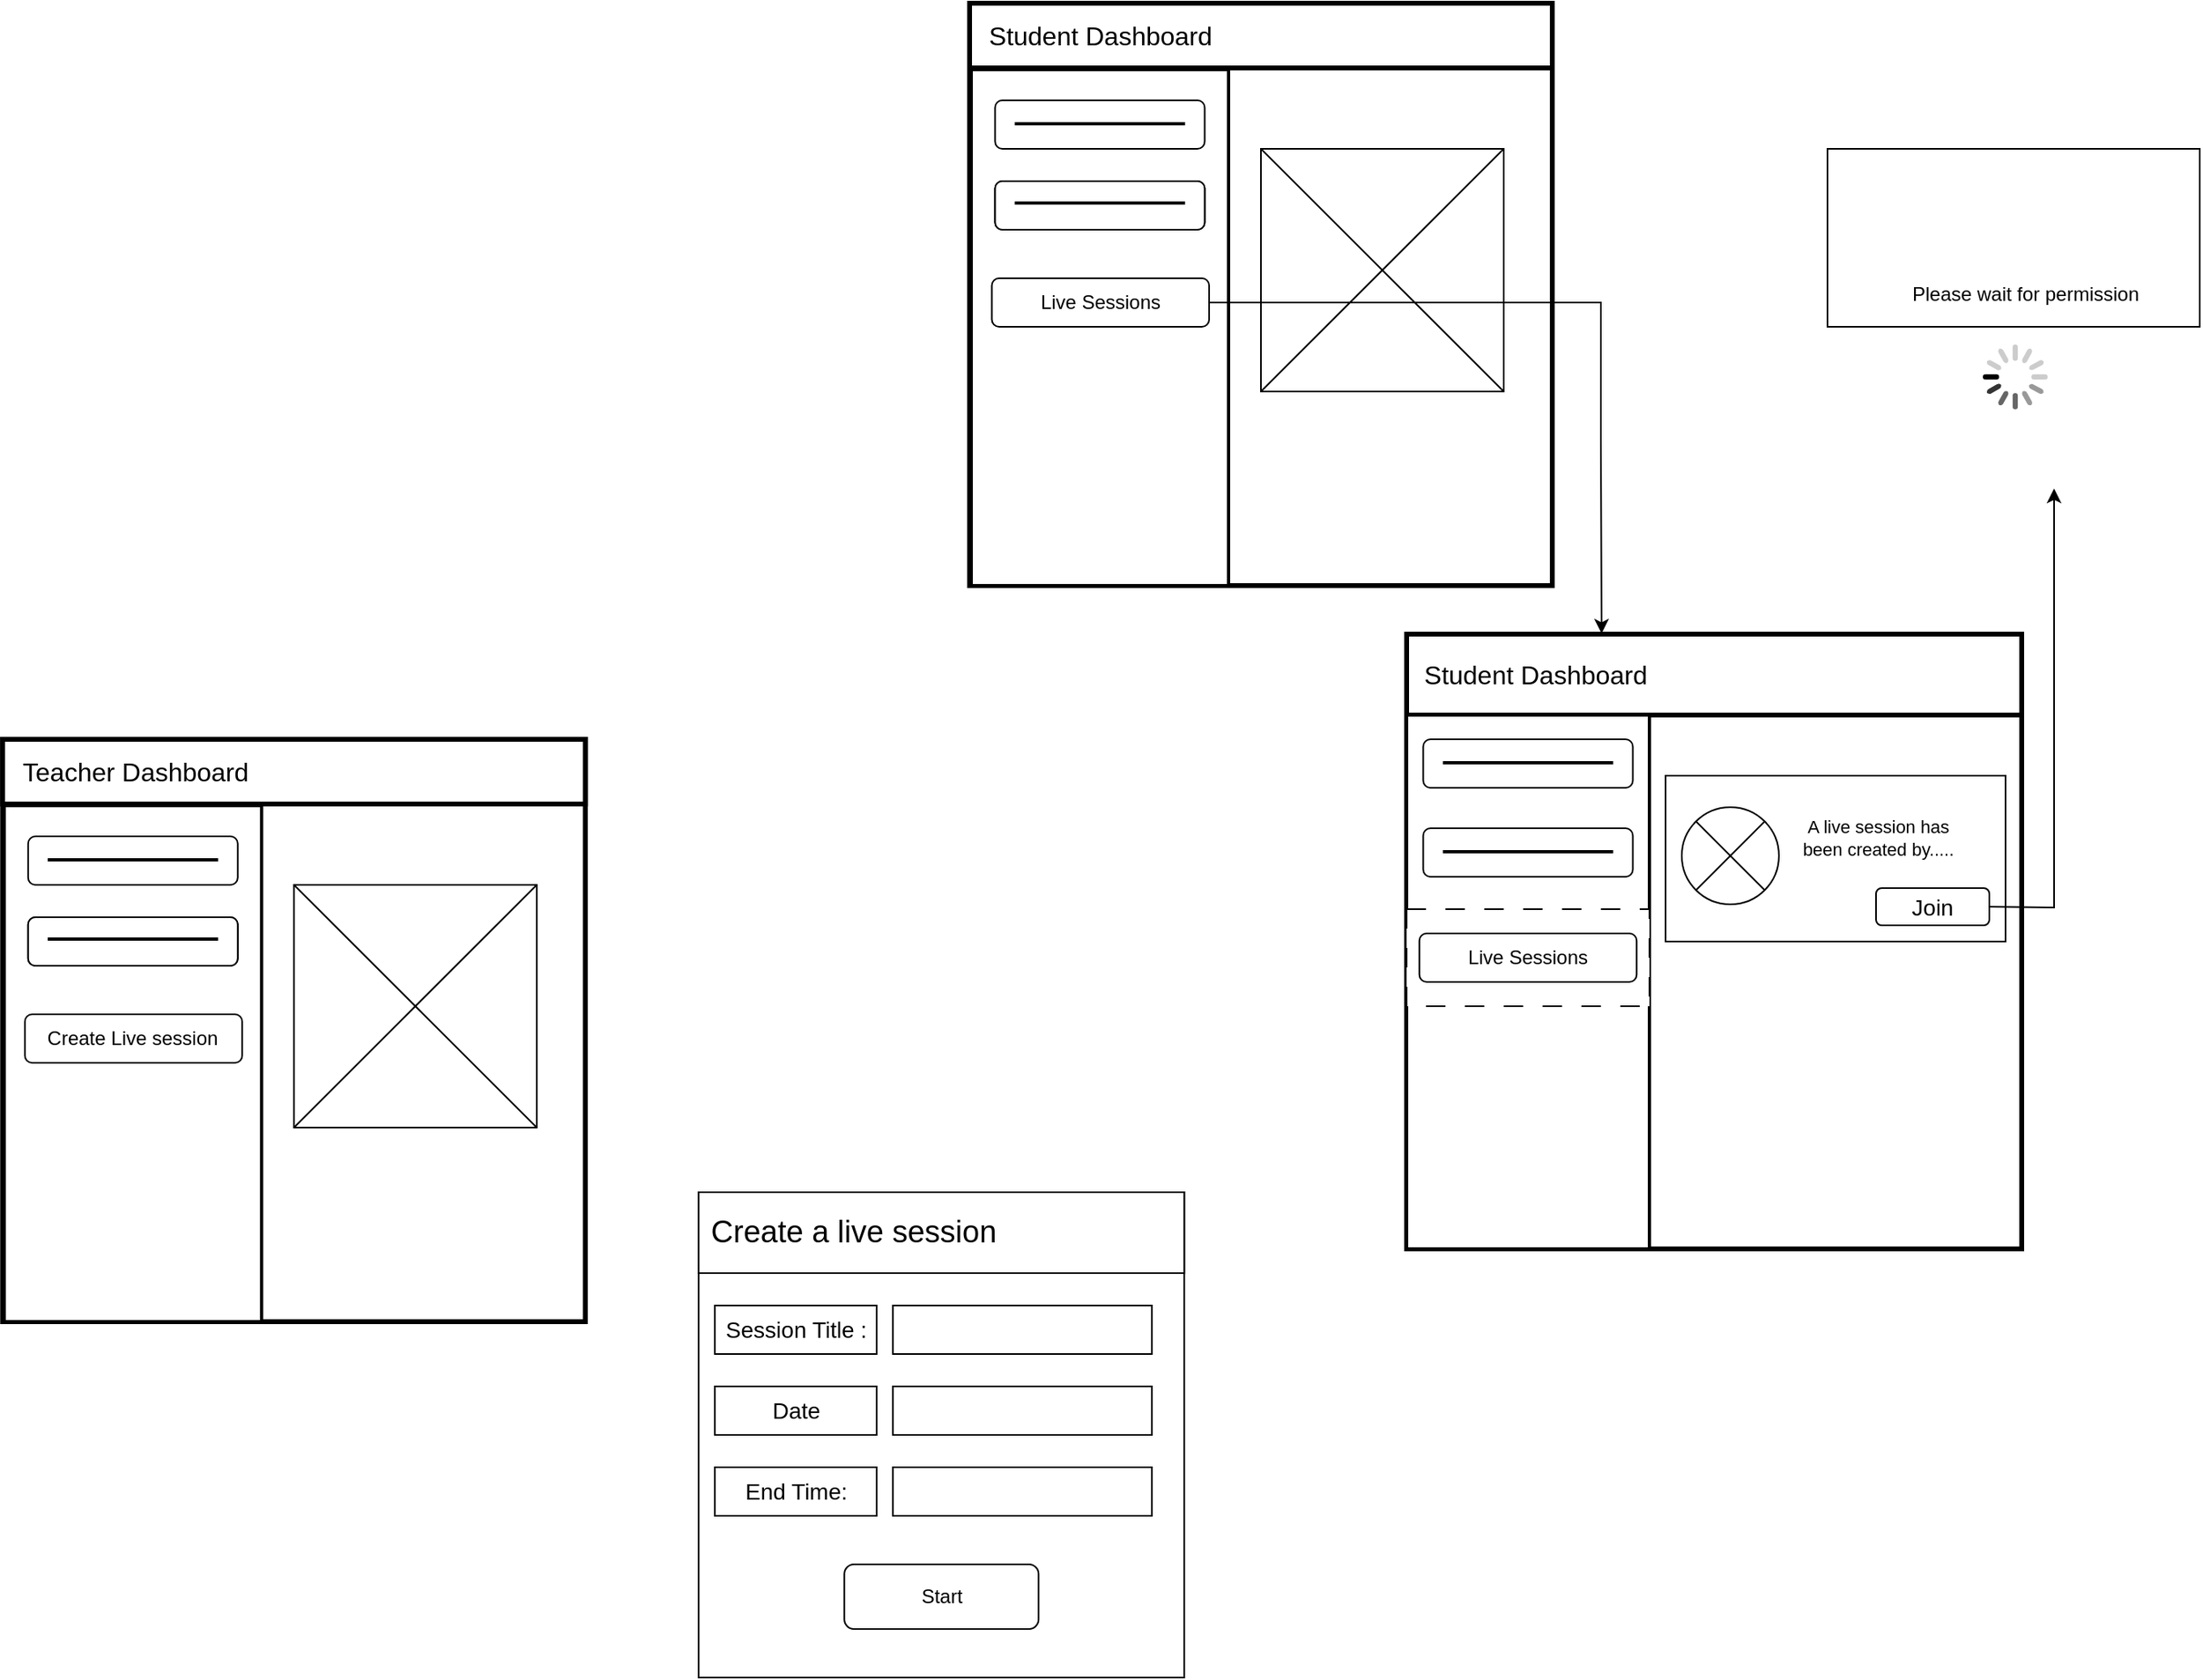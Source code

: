 <mxfile version="22.0.0" type="device">
  <diagram name="Page-1" id="KZKv4k9OIIPsmqjXzJB-">
    <mxGraphModel dx="3428" dy="1016" grid="1" gridSize="10" guides="1" tooltips="1" connect="1" arrows="1" fold="1" page="1" pageScale="1" pageWidth="850" pageHeight="1100" math="0" shadow="0">
      <root>
        <mxCell id="0" />
        <mxCell id="1" parent="0" />
        <mxCell id="1v6yd805NNm5kGZfxwTU-30" value="" style="whiteSpace=wrap;html=1;aspect=fixed;strokeWidth=3;" parent="1" vertex="1">
          <mxGeometry x="-840" y="370" width="360" height="360" as="geometry" />
        </mxCell>
        <mxCell id="1v6yd805NNm5kGZfxwTU-31" value="&amp;nbsp; &amp;nbsp;&lt;font style=&quot;font-size: 16px;&quot;&gt;Student Dashboard&lt;/font&gt;" style="rounded=0;whiteSpace=wrap;html=1;strokeWidth=3;align=left;" parent="1" vertex="1">
          <mxGeometry x="-840" y="370" width="360" height="40" as="geometry" />
        </mxCell>
        <mxCell id="1v6yd805NNm5kGZfxwTU-32" value="" style="rounded=0;whiteSpace=wrap;html=1;strokeWidth=2;" parent="1" vertex="1">
          <mxGeometry x="-839" y="411" width="159" height="319" as="geometry" />
        </mxCell>
        <mxCell id="1v6yd805NNm5kGZfxwTU-33" value="" style="rounded=1;whiteSpace=wrap;html=1;" parent="1" vertex="1">
          <mxGeometry x="-824.25" y="430" width="129.5" height="30" as="geometry" />
        </mxCell>
        <mxCell id="1v6yd805NNm5kGZfxwTU-34" value="" style="rounded=1;whiteSpace=wrap;html=1;" parent="1" vertex="1">
          <mxGeometry x="-824.25" y="480" width="129.5" height="30" as="geometry" />
        </mxCell>
        <mxCell id="1v6yd805NNm5kGZfxwTU-35" value="Live Sessions" style="rounded=1;whiteSpace=wrap;html=1;" parent="1" vertex="1">
          <mxGeometry x="-826.25" y="540" width="134.25" height="30" as="geometry" />
        </mxCell>
        <mxCell id="1v6yd805NNm5kGZfxwTU-36" value="" style="rounded=0;whiteSpace=wrap;html=1;" parent="1" vertex="1">
          <mxGeometry x="-811.62" y="444" width="104.25" height="1" as="geometry" />
        </mxCell>
        <mxCell id="1v6yd805NNm5kGZfxwTU-37" value="" style="rounded=0;whiteSpace=wrap;html=1;" parent="1" vertex="1">
          <mxGeometry x="-811.62" y="494" width="104.25" height="1" as="geometry" />
        </mxCell>
        <mxCell id="1v6yd805NNm5kGZfxwTU-38" value="" style="rounded=1;whiteSpace=wrap;html=1;" parent="1" vertex="1">
          <mxGeometry x="-824.25" y="480" width="129.5" height="30" as="geometry" />
        </mxCell>
        <mxCell id="1v6yd805NNm5kGZfxwTU-39" value="" style="rounded=0;whiteSpace=wrap;html=1;" parent="1" vertex="1">
          <mxGeometry x="-811.63" y="493" width="104.25" height="1" as="geometry" />
        </mxCell>
        <mxCell id="1v6yd805NNm5kGZfxwTU-40" value="" style="whiteSpace=wrap;html=1;aspect=fixed;" parent="1" vertex="1">
          <mxGeometry x="-660" y="460" width="150" height="150" as="geometry" />
        </mxCell>
        <mxCell id="1v6yd805NNm5kGZfxwTU-41" value="" style="endArrow=none;html=1;rounded=0;entryX=1;entryY=0;entryDx=0;entryDy=0;exitX=0;exitY=1;exitDx=0;exitDy=0;" parent="1" source="1v6yd805NNm5kGZfxwTU-40" target="1v6yd805NNm5kGZfxwTU-40" edge="1">
          <mxGeometry width="50" height="50" relative="1" as="geometry">
            <mxPoint x="-650" y="550" as="sourcePoint" />
            <mxPoint x="-600" y="500" as="targetPoint" />
          </mxGeometry>
        </mxCell>
        <mxCell id="1v6yd805NNm5kGZfxwTU-42" value="" style="endArrow=none;html=1;rounded=0;entryX=0;entryY=0;entryDx=0;entryDy=0;exitX=1;exitY=1;exitDx=0;exitDy=0;" parent="1" source="1v6yd805NNm5kGZfxwTU-40" target="1v6yd805NNm5kGZfxwTU-40" edge="1">
          <mxGeometry width="50" height="50" relative="1" as="geometry">
            <mxPoint x="-650" y="550" as="sourcePoint" />
            <mxPoint x="-600" y="500" as="targetPoint" />
          </mxGeometry>
        </mxCell>
        <mxCell id="1v6yd805NNm5kGZfxwTU-43" value="" style="endArrow=classic;html=1;rounded=0;exitX=1;exitY=0.5;exitDx=0;exitDy=0;entryX=0.317;entryY=-0.007;entryDx=0;entryDy=0;entryPerimeter=0;" parent="1" source="1v6yd805NNm5kGZfxwTU-35" target="1v6yd805NNm5kGZfxwTU-45" edge="1">
          <mxGeometry width="50" height="50" relative="1" as="geometry">
            <mxPoint x="-460" y="580" as="sourcePoint" />
            <mxPoint x="-450" y="750" as="targetPoint" />
            <Array as="points">
              <mxPoint x="-450" y="555" />
              <mxPoint x="-450" y="640" />
            </Array>
          </mxGeometry>
        </mxCell>
        <mxCell id="1v6yd805NNm5kGZfxwTU-44" value="" style="whiteSpace=wrap;html=1;aspect=fixed;strokeWidth=3;" parent="1" vertex="1">
          <mxGeometry x="-570" y="760" width="380" height="380" as="geometry" />
        </mxCell>
        <mxCell id="1v6yd805NNm5kGZfxwTU-45" value="&lt;font style=&quot;font-size: 16px;&quot;&gt;&amp;nbsp; Student Dashboard&lt;/font&gt;" style="rounded=0;whiteSpace=wrap;html=1;strokeWidth=3;align=left;" parent="1" vertex="1">
          <mxGeometry x="-570" y="760" width="380" height="50" as="geometry" />
        </mxCell>
        <mxCell id="1v6yd805NNm5kGZfxwTU-61" value="" style="rounded=0;whiteSpace=wrap;html=1;strokeWidth=2;" parent="1" vertex="1">
          <mxGeometry x="-570" y="810" width="150" height="330" as="geometry" />
        </mxCell>
        <mxCell id="1v6yd805NNm5kGZfxwTU-62" value="" style="rounded=1;whiteSpace=wrap;html=1;" parent="1" vertex="1">
          <mxGeometry x="-559.75" y="825" width="129.5" height="30" as="geometry" />
        </mxCell>
        <mxCell id="1v6yd805NNm5kGZfxwTU-63" value="" style="rounded=0;whiteSpace=wrap;html=1;" parent="1" vertex="1">
          <mxGeometry x="-547.12" y="839" width="104.25" height="1" as="geometry" />
        </mxCell>
        <mxCell id="1v6yd805NNm5kGZfxwTU-64" value="" style="rounded=1;whiteSpace=wrap;html=1;" parent="1" vertex="1">
          <mxGeometry x="-559.75" y="880" width="129.5" height="30" as="geometry" />
        </mxCell>
        <mxCell id="1v6yd805NNm5kGZfxwTU-65" value="" style="rounded=0;whiteSpace=wrap;html=1;" parent="1" vertex="1">
          <mxGeometry x="-547.12" y="894" width="104.25" height="1" as="geometry" />
        </mxCell>
        <mxCell id="1v6yd805NNm5kGZfxwTU-67" value="" style="rounded=0;whiteSpace=wrap;html=1;dashed=1;dashPattern=12 12;" parent="1" vertex="1">
          <mxGeometry x="-570" y="930" width="150" height="60" as="geometry" />
        </mxCell>
        <mxCell id="1v6yd805NNm5kGZfxwTU-66" value="Live Sessions" style="rounded=1;whiteSpace=wrap;html=1;" parent="1" vertex="1">
          <mxGeometry x="-562.13" y="945" width="134.25" height="30" as="geometry" />
        </mxCell>
        <mxCell id="1v6yd805NNm5kGZfxwTU-69" value="" style="rounded=0;whiteSpace=wrap;html=1;" parent="1" vertex="1">
          <mxGeometry x="-410" y="847.5" width="210" height="102.5" as="geometry" />
        </mxCell>
        <mxCell id="1v6yd805NNm5kGZfxwTU-70" value="A live session has been created by....." style="text;html=1;strokeColor=none;fillColor=none;align=center;verticalAlign=middle;whiteSpace=wrap;rounded=0;fontSize=11;" parent="1" vertex="1">
          <mxGeometry x="-331" y="862" width="105" height="48" as="geometry" />
        </mxCell>
        <mxCell id="1v6yd805NNm5kGZfxwTU-72" value="" style="ellipse;whiteSpace=wrap;html=1;aspect=fixed;" parent="1" vertex="1">
          <mxGeometry x="-400" y="867" width="60" height="60" as="geometry" />
        </mxCell>
        <mxCell id="1v6yd805NNm5kGZfxwTU-73" value="" style="endArrow=none;html=1;rounded=0;entryX=1;entryY=0;entryDx=0;entryDy=0;exitX=0;exitY=1;exitDx=0;exitDy=0;" parent="1" source="1v6yd805NNm5kGZfxwTU-72" target="1v6yd805NNm5kGZfxwTU-72" edge="1">
          <mxGeometry width="50" height="50" relative="1" as="geometry">
            <mxPoint x="-610" y="932" as="sourcePoint" />
            <mxPoint x="-560" y="882" as="targetPoint" />
          </mxGeometry>
        </mxCell>
        <mxCell id="1v6yd805NNm5kGZfxwTU-74" value="" style="endArrow=none;html=1;rounded=0;entryX=0;entryY=0;entryDx=0;entryDy=0;exitX=1;exitY=1;exitDx=0;exitDy=0;" parent="1" source="1v6yd805NNm5kGZfxwTU-72" target="1v6yd805NNm5kGZfxwTU-72" edge="1">
          <mxGeometry width="50" height="50" relative="1" as="geometry">
            <mxPoint x="-610" y="932" as="sourcePoint" />
            <mxPoint x="-560" y="882" as="targetPoint" />
          </mxGeometry>
        </mxCell>
        <mxCell id="1v6yd805NNm5kGZfxwTU-75" value="&lt;font style=&quot;font-size: 14px;&quot;&gt;Join&lt;/font&gt;" style="rounded=1;whiteSpace=wrap;html=1;" parent="1" vertex="1">
          <mxGeometry x="-280" y="917" width="70" height="23" as="geometry" />
        </mxCell>
        <mxCell id="1v6yd805NNm5kGZfxwTU-105" value="" style="endArrow=classic;html=1;rounded=0;exitX=1;exitY=0.5;exitDx=0;exitDy=0;" parent="1" source="1v6yd805NNm5kGZfxwTU-75" edge="1">
          <mxGeometry width="50" height="50" relative="1" as="geometry">
            <mxPoint x="-380" y="780" as="sourcePoint" />
            <mxPoint x="-170" y="670" as="targetPoint" />
            <Array as="points">
              <mxPoint x="-170" y="929" />
            </Array>
          </mxGeometry>
        </mxCell>
        <mxCell id="1v6yd805NNm5kGZfxwTU-106" value="" style="rounded=0;whiteSpace=wrap;html=1;" parent="1" vertex="1">
          <mxGeometry x="-310" y="460" width="230" height="110" as="geometry" />
        </mxCell>
        <mxCell id="1v6yd805NNm5kGZfxwTU-107" value="" style="html=1;verticalLabelPosition=bottom;labelBackgroundColor=#ffffff;verticalAlign=top;shadow=0;dashed=0;strokeWidth=2;shape=mxgraph.ios7.misc.loading_circle;" parent="1" vertex="1">
          <mxGeometry x="-214" y="581" width="40" height="40" as="geometry" />
        </mxCell>
        <mxCell id="1v6yd805NNm5kGZfxwTU-108" value="Please wait for permission" style="text;html=1;strokeColor=none;fillColor=none;align=center;verticalAlign=middle;whiteSpace=wrap;rounded=0;" parent="1" vertex="1">
          <mxGeometry x="-275" y="535" width="175" height="30" as="geometry" />
        </mxCell>
        <mxCell id="ahqFP6FvDFRgQjZvx1j--1" value="" style="whiteSpace=wrap;html=1;aspect=fixed;strokeWidth=3;" vertex="1" parent="1">
          <mxGeometry x="-1437.37" y="825" width="360" height="360" as="geometry" />
        </mxCell>
        <mxCell id="ahqFP6FvDFRgQjZvx1j--2" value="&amp;nbsp; &amp;nbsp;&lt;font style=&quot;font-size: 16px;&quot;&gt;Teacher&lt;/font&gt;&lt;font style=&quot;font-size: 16px;&quot;&gt;&amp;nbsp;Dashboard&lt;/font&gt;" style="rounded=0;whiteSpace=wrap;html=1;strokeWidth=3;align=left;" vertex="1" parent="1">
          <mxGeometry x="-1437.37" y="825" width="360" height="40" as="geometry" />
        </mxCell>
        <mxCell id="ahqFP6FvDFRgQjZvx1j--3" value="" style="rounded=0;whiteSpace=wrap;html=1;strokeWidth=2;" vertex="1" parent="1">
          <mxGeometry x="-1436.37" y="866" width="159" height="319" as="geometry" />
        </mxCell>
        <mxCell id="ahqFP6FvDFRgQjZvx1j--4" value="" style="rounded=1;whiteSpace=wrap;html=1;" vertex="1" parent="1">
          <mxGeometry x="-1421.62" y="885" width="129.5" height="30" as="geometry" />
        </mxCell>
        <mxCell id="ahqFP6FvDFRgQjZvx1j--5" value="" style="rounded=1;whiteSpace=wrap;html=1;" vertex="1" parent="1">
          <mxGeometry x="-1421.62" y="935" width="129.5" height="30" as="geometry" />
        </mxCell>
        <mxCell id="ahqFP6FvDFRgQjZvx1j--6" value="Create Live session" style="rounded=1;whiteSpace=wrap;html=1;" vertex="1" parent="1">
          <mxGeometry x="-1423.62" y="995" width="134.25" height="30" as="geometry" />
        </mxCell>
        <mxCell id="ahqFP6FvDFRgQjZvx1j--7" value="" style="rounded=0;whiteSpace=wrap;html=1;" vertex="1" parent="1">
          <mxGeometry x="-1408.99" y="899" width="104.25" height="1" as="geometry" />
        </mxCell>
        <mxCell id="ahqFP6FvDFRgQjZvx1j--8" value="" style="rounded=0;whiteSpace=wrap;html=1;" vertex="1" parent="1">
          <mxGeometry x="-1408.99" y="949" width="104.25" height="1" as="geometry" />
        </mxCell>
        <mxCell id="ahqFP6FvDFRgQjZvx1j--9" value="" style="rounded=1;whiteSpace=wrap;html=1;" vertex="1" parent="1">
          <mxGeometry x="-1421.62" y="935" width="129.5" height="30" as="geometry" />
        </mxCell>
        <mxCell id="ahqFP6FvDFRgQjZvx1j--10" value="" style="rounded=0;whiteSpace=wrap;html=1;" vertex="1" parent="1">
          <mxGeometry x="-1409" y="948" width="104.25" height="1" as="geometry" />
        </mxCell>
        <mxCell id="ahqFP6FvDFRgQjZvx1j--11" value="" style="whiteSpace=wrap;html=1;aspect=fixed;" vertex="1" parent="1">
          <mxGeometry x="-1257.37" y="915" width="150" height="150" as="geometry" />
        </mxCell>
        <mxCell id="ahqFP6FvDFRgQjZvx1j--12" value="" style="endArrow=none;html=1;rounded=0;entryX=1;entryY=0;entryDx=0;entryDy=0;exitX=0;exitY=1;exitDx=0;exitDy=0;" edge="1" parent="1" source="ahqFP6FvDFRgQjZvx1j--11" target="ahqFP6FvDFRgQjZvx1j--11">
          <mxGeometry width="50" height="50" relative="1" as="geometry">
            <mxPoint x="-1247.37" y="1005" as="sourcePoint" />
            <mxPoint x="-1197.37" y="955" as="targetPoint" />
          </mxGeometry>
        </mxCell>
        <mxCell id="ahqFP6FvDFRgQjZvx1j--13" value="" style="endArrow=none;html=1;rounded=0;entryX=0;entryY=0;entryDx=0;entryDy=0;exitX=1;exitY=1;exitDx=0;exitDy=0;" edge="1" parent="1" source="ahqFP6FvDFRgQjZvx1j--11" target="ahqFP6FvDFRgQjZvx1j--11">
          <mxGeometry width="50" height="50" relative="1" as="geometry">
            <mxPoint x="-1247.37" y="1005" as="sourcePoint" />
            <mxPoint x="-1197.37" y="955" as="targetPoint" />
          </mxGeometry>
        </mxCell>
        <mxCell id="ahqFP6FvDFRgQjZvx1j--14" value="" style="whiteSpace=wrap;html=1;aspect=fixed;" vertex="1" parent="1">
          <mxGeometry x="-1007.37" y="1105" width="300" height="300" as="geometry" />
        </mxCell>
        <mxCell id="ahqFP6FvDFRgQjZvx1j--15" value="&lt;font style=&quot;font-size: 19px;&quot;&gt;&amp;nbsp;Create a live session&lt;/font&gt;" style="rounded=0;whiteSpace=wrap;html=1;align=left;" vertex="1" parent="1">
          <mxGeometry x="-1007.37" y="1105" width="300" height="50" as="geometry" />
        </mxCell>
        <mxCell id="ahqFP6FvDFRgQjZvx1j--16" value="&lt;font style=&quot;font-size: 14px;&quot;&gt;Session Title :&lt;/font&gt;" style="rounded=0;whiteSpace=wrap;html=1;" vertex="1" parent="1">
          <mxGeometry x="-997.37" y="1175" width="100" height="30" as="geometry" />
        </mxCell>
        <mxCell id="ahqFP6FvDFRgQjZvx1j--17" value="" style="rounded=0;whiteSpace=wrap;html=1;" vertex="1" parent="1">
          <mxGeometry x="-887.37" y="1175" width="160" height="30" as="geometry" />
        </mxCell>
        <mxCell id="ahqFP6FvDFRgQjZvx1j--18" value="&lt;font style=&quot;font-size: 14px;&quot;&gt;Date&lt;/font&gt;" style="rounded=0;whiteSpace=wrap;html=1;" vertex="1" parent="1">
          <mxGeometry x="-997.37" y="1225" width="100" height="30" as="geometry" />
        </mxCell>
        <mxCell id="ahqFP6FvDFRgQjZvx1j--19" value="&lt;font style=&quot;font-size: 14px;&quot;&gt;End Time:&lt;/font&gt;" style="rounded=0;whiteSpace=wrap;html=1;" vertex="1" parent="1">
          <mxGeometry x="-997.37" y="1275" width="100" height="30" as="geometry" />
        </mxCell>
        <mxCell id="ahqFP6FvDFRgQjZvx1j--20" value="" style="rounded=0;whiteSpace=wrap;html=1;" vertex="1" parent="1">
          <mxGeometry x="-887.37" y="1225" width="160" height="30" as="geometry" />
        </mxCell>
        <mxCell id="ahqFP6FvDFRgQjZvx1j--21" value="" style="rounded=0;whiteSpace=wrap;html=1;" vertex="1" parent="1">
          <mxGeometry x="-887.37" y="1275" width="160" height="30" as="geometry" />
        </mxCell>
        <mxCell id="ahqFP6FvDFRgQjZvx1j--22" value="Start" style="rounded=1;whiteSpace=wrap;html=1;" vertex="1" parent="1">
          <mxGeometry x="-917.37" y="1335" width="120" height="40" as="geometry" />
        </mxCell>
      </root>
    </mxGraphModel>
  </diagram>
</mxfile>
